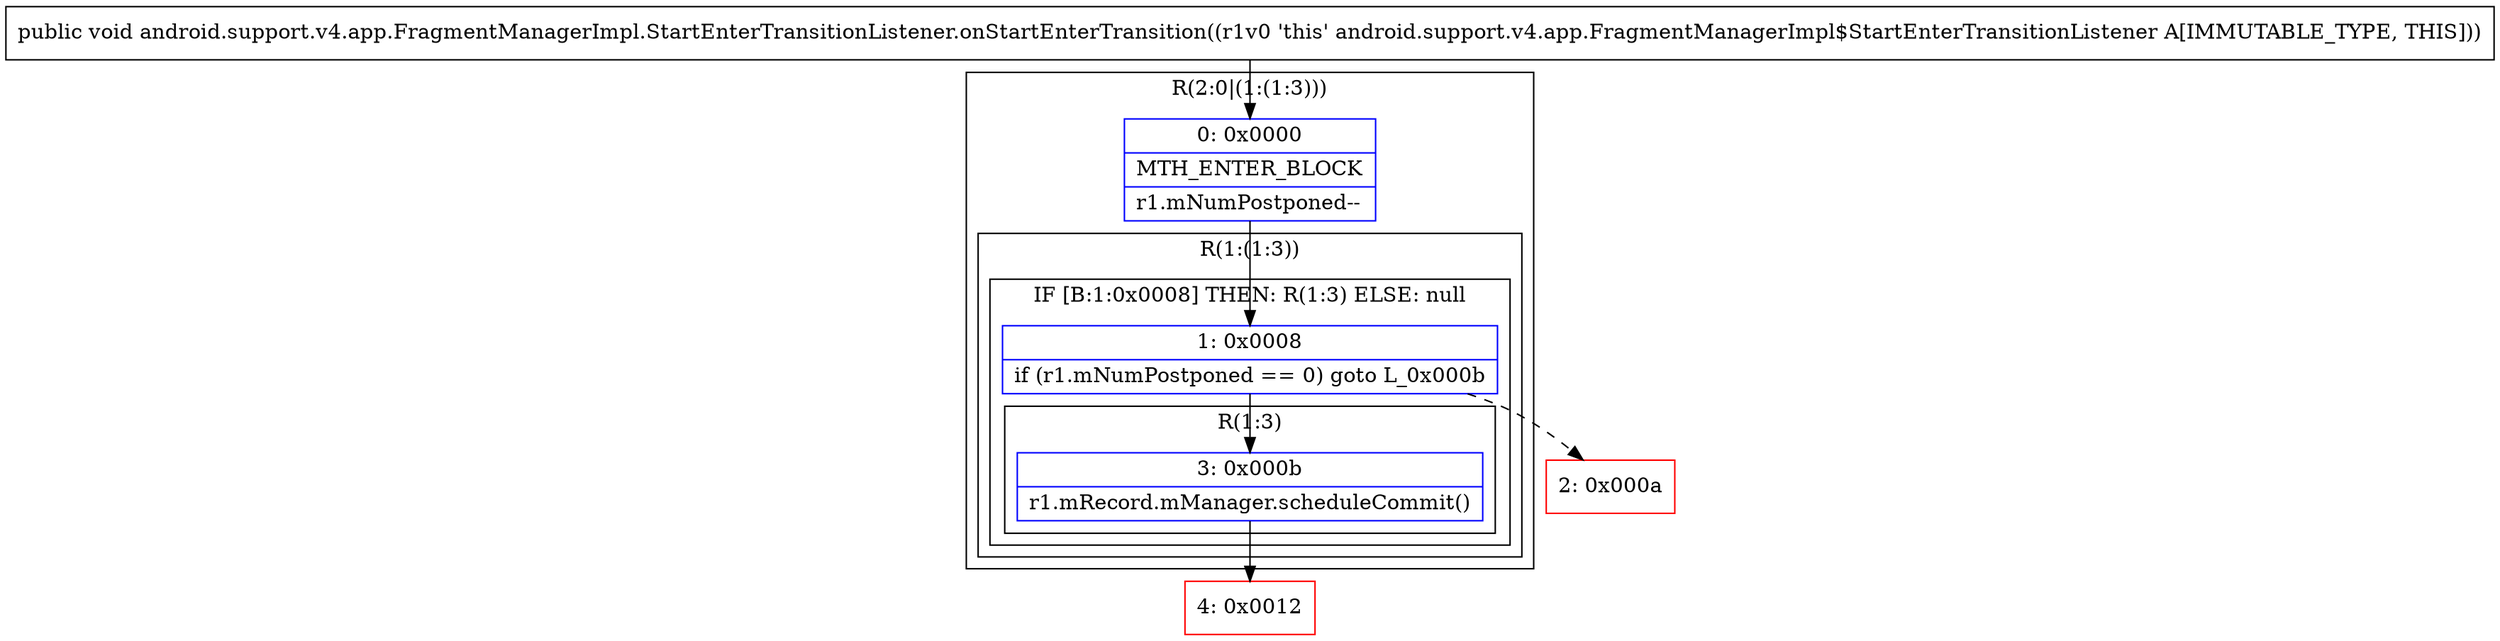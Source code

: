 digraph "CFG forandroid.support.v4.app.FragmentManagerImpl.StartEnterTransitionListener.onStartEnterTransition()V" {
subgraph cluster_Region_1034928130 {
label = "R(2:0|(1:(1:3)))";
node [shape=record,color=blue];
Node_0 [shape=record,label="{0\:\ 0x0000|MTH_ENTER_BLOCK\l|r1.mNumPostponed\-\-\l}"];
subgraph cluster_Region_1208862061 {
label = "R(1:(1:3))";
node [shape=record,color=blue];
subgraph cluster_IfRegion_1445736772 {
label = "IF [B:1:0x0008] THEN: R(1:3) ELSE: null";
node [shape=record,color=blue];
Node_1 [shape=record,label="{1\:\ 0x0008|if (r1.mNumPostponed == 0) goto L_0x000b\l}"];
subgraph cluster_Region_647785816 {
label = "R(1:3)";
node [shape=record,color=blue];
Node_3 [shape=record,label="{3\:\ 0x000b|r1.mRecord.mManager.scheduleCommit()\l}"];
}
}
}
}
Node_2 [shape=record,color=red,label="{2\:\ 0x000a}"];
Node_4 [shape=record,color=red,label="{4\:\ 0x0012}"];
MethodNode[shape=record,label="{public void android.support.v4.app.FragmentManagerImpl.StartEnterTransitionListener.onStartEnterTransition((r1v0 'this' android.support.v4.app.FragmentManagerImpl$StartEnterTransitionListener A[IMMUTABLE_TYPE, THIS])) }"];
MethodNode -> Node_0;
Node_0 -> Node_1;
Node_1 -> Node_2[style=dashed];
Node_1 -> Node_3;
Node_3 -> Node_4;
}

